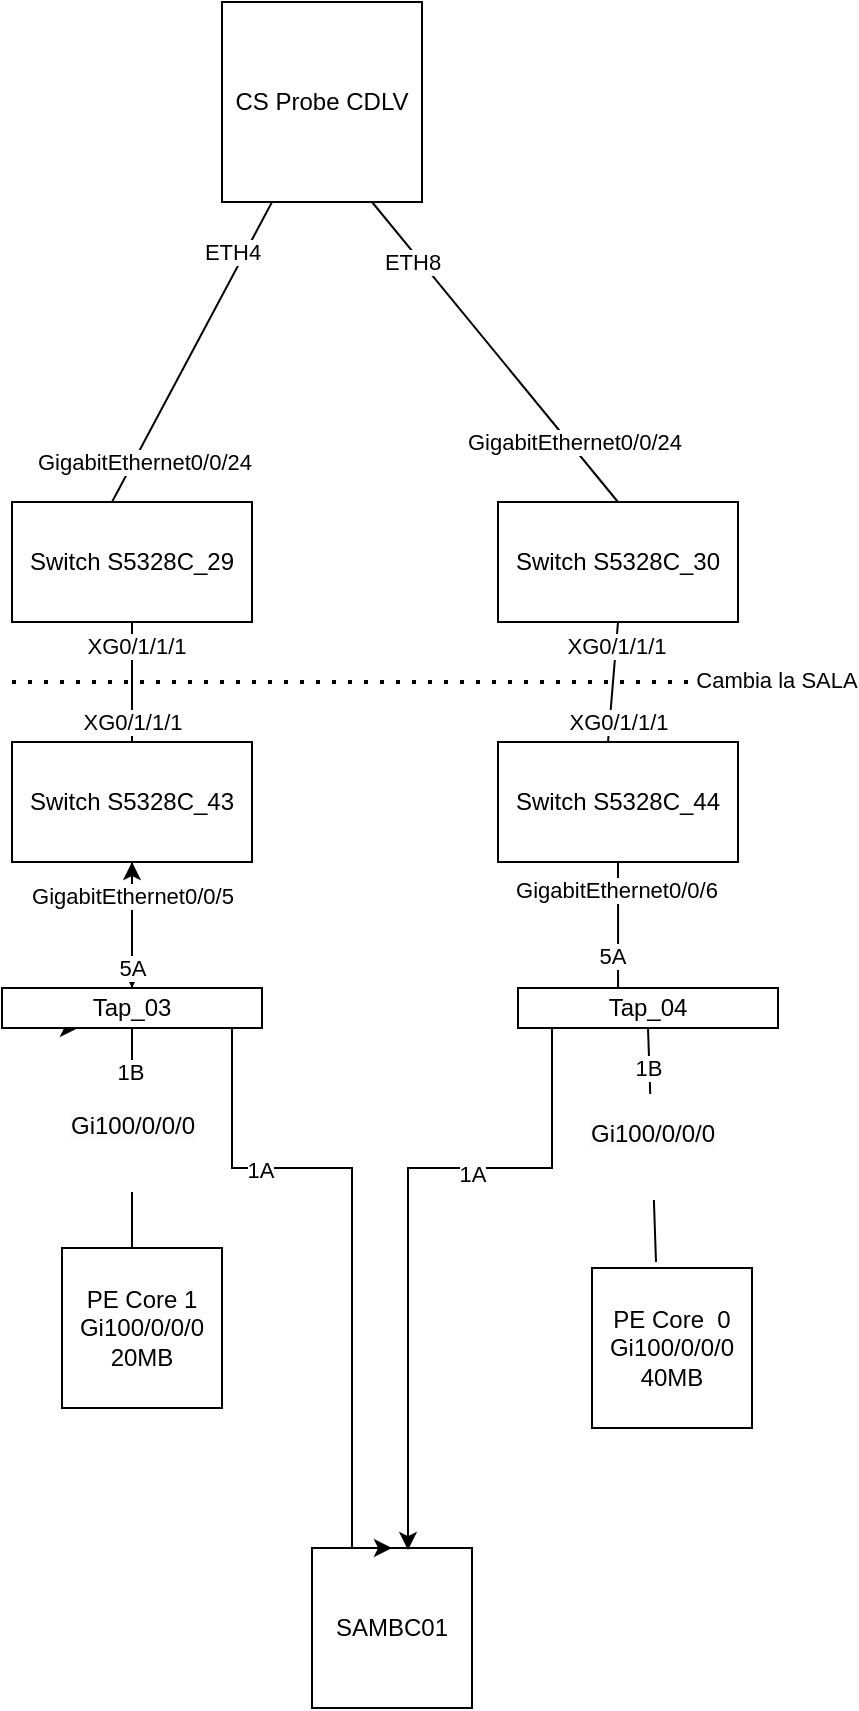<mxfile version="24.7.16">
  <diagram name="Seite-1" id="VowD8nEoyE8IBa-5U-1N">
    <mxGraphModel dx="2049" dy="1029" grid="1" gridSize="10" guides="1" tooltips="1" connect="1" arrows="1" fold="1" page="1" pageScale="1" pageWidth="827" pageHeight="1169" math="0" shadow="0">
      <root>
        <mxCell id="0" />
        <mxCell id="1" parent="0" />
        <mxCell id="gRkCcUe8Q8Bvcg7nnEys-2" value="CS Probe CDLV" style="whiteSpace=wrap;html=1;aspect=fixed;" vertex="1" parent="1">
          <mxGeometry x="125" y="40" width="100" height="100" as="geometry" />
        </mxCell>
        <mxCell id="gRkCcUe8Q8Bvcg7nnEys-4" value="SAMBC01" style="whiteSpace=wrap;html=1;aspect=fixed;" vertex="1" parent="1">
          <mxGeometry x="170" y="813" width="80" height="80" as="geometry" />
        </mxCell>
        <mxCell id="gRkCcUe8Q8Bvcg7nnEys-35" value="" style="edgeStyle=orthogonalEdgeStyle;rounded=0;orthogonalLoop=1;jettySize=auto;html=1;" edge="1" parent="1" source="gRkCcUe8Q8Bvcg7nnEys-7" target="gRkCcUe8Q8Bvcg7nnEys-10">
          <mxGeometry relative="1" as="geometry" />
        </mxCell>
        <mxCell id="gRkCcUe8Q8Bvcg7nnEys-37" style="edgeStyle=orthogonalEdgeStyle;rounded=0;orthogonalLoop=1;jettySize=auto;html=1;exitX=0.25;exitY=1;exitDx=0;exitDy=0;" edge="1" parent="1" source="gRkCcUe8Q8Bvcg7nnEys-7">
          <mxGeometry relative="1" as="geometry">
            <mxPoint x="53" y="553" as="targetPoint" />
          </mxGeometry>
        </mxCell>
        <mxCell id="gRkCcUe8Q8Bvcg7nnEys-40" style="edgeStyle=orthogonalEdgeStyle;rounded=0;orthogonalLoop=1;jettySize=auto;html=1;exitX=0.75;exitY=1;exitDx=0;exitDy=0;entryX=0.5;entryY=0;entryDx=0;entryDy=0;" edge="1" parent="1" source="gRkCcUe8Q8Bvcg7nnEys-7" target="gRkCcUe8Q8Bvcg7nnEys-4">
          <mxGeometry relative="1" as="geometry">
            <Array as="points">
              <mxPoint x="130" y="553" />
              <mxPoint x="130" y="623" />
              <mxPoint x="190" y="623" />
              <mxPoint x="190" y="813" />
            </Array>
          </mxGeometry>
        </mxCell>
        <mxCell id="gRkCcUe8Q8Bvcg7nnEys-44" value="1A" style="edgeLabel;html=1;align=center;verticalAlign=middle;resizable=0;points=[];" vertex="1" connectable="0" parent="gRkCcUe8Q8Bvcg7nnEys-40">
          <mxGeometry x="-0.438" y="-1" relative="1" as="geometry">
            <mxPoint x="1" as="offset" />
          </mxGeometry>
        </mxCell>
        <mxCell id="gRkCcUe8Q8Bvcg7nnEys-7" value="Tap_03" style="rounded=0;whiteSpace=wrap;html=1;" vertex="1" parent="1">
          <mxGeometry x="15" y="533" width="130" height="20" as="geometry" />
        </mxCell>
        <mxCell id="gRkCcUe8Q8Bvcg7nnEys-42" style="edgeStyle=orthogonalEdgeStyle;rounded=0;orthogonalLoop=1;jettySize=auto;html=1;exitX=0.25;exitY=1;exitDx=0;exitDy=0;entryX=0.6;entryY=0.013;entryDx=0;entryDy=0;entryPerimeter=0;" edge="1" parent="1" source="gRkCcUe8Q8Bvcg7nnEys-8" target="gRkCcUe8Q8Bvcg7nnEys-4">
          <mxGeometry relative="1" as="geometry">
            <mxPoint x="220" y="803" as="targetPoint" />
            <Array as="points">
              <mxPoint x="290" y="553" />
              <mxPoint x="290" y="623" />
              <mxPoint x="218" y="623" />
            </Array>
          </mxGeometry>
        </mxCell>
        <mxCell id="gRkCcUe8Q8Bvcg7nnEys-45" value="1A" style="edgeLabel;html=1;align=center;verticalAlign=middle;resizable=0;points=[];" vertex="1" connectable="0" parent="gRkCcUe8Q8Bvcg7nnEys-42">
          <mxGeometry x="-0.28" y="3" relative="1" as="geometry">
            <mxPoint as="offset" />
          </mxGeometry>
        </mxCell>
        <mxCell id="gRkCcUe8Q8Bvcg7nnEys-8" value="Tap_04" style="rounded=0;whiteSpace=wrap;html=1;" vertex="1" parent="1">
          <mxGeometry x="273" y="533" width="130" height="20" as="geometry" />
        </mxCell>
        <mxCell id="gRkCcUe8Q8Bvcg7nnEys-34" value="" style="edgeStyle=orthogonalEdgeStyle;rounded=0;orthogonalLoop=1;jettySize=auto;html=1;" edge="1" parent="1" source="gRkCcUe8Q8Bvcg7nnEys-10" target="gRkCcUe8Q8Bvcg7nnEys-7">
          <mxGeometry relative="1" as="geometry" />
        </mxCell>
        <mxCell id="gRkCcUe8Q8Bvcg7nnEys-10" value="Switch S5328C_43" style="rounded=0;whiteSpace=wrap;html=1;" vertex="1" parent="1">
          <mxGeometry x="20" y="410" width="120" height="60" as="geometry" />
        </mxCell>
        <mxCell id="gRkCcUe8Q8Bvcg7nnEys-11" value="Switch S5328C_44" style="rounded=0;whiteSpace=wrap;html=1;" vertex="1" parent="1">
          <mxGeometry x="263" y="410" width="120" height="60" as="geometry" />
        </mxCell>
        <mxCell id="gRkCcUe8Q8Bvcg7nnEys-12" value="" style="endArrow=none;html=1;rounded=0;entryX=0.5;entryY=1;entryDx=0;entryDy=0;" edge="1" parent="1" target="gRkCcUe8Q8Bvcg7nnEys-10">
          <mxGeometry width="50" height="50" relative="1" as="geometry">
            <mxPoint x="80" y="500" as="sourcePoint" />
            <mxPoint x="130" y="450" as="targetPoint" />
          </mxGeometry>
        </mxCell>
        <mxCell id="gRkCcUe8Q8Bvcg7nnEys-36" value="5A" style="edgeLabel;html=1;align=center;verticalAlign=middle;resizable=0;points=[];" vertex="1" connectable="0" parent="gRkCcUe8Q8Bvcg7nnEys-12">
          <mxGeometry x="0.133" relative="1" as="geometry">
            <mxPoint y="40" as="offset" />
          </mxGeometry>
        </mxCell>
        <mxCell id="gRkCcUe8Q8Bvcg7nnEys-60" value="GigabitEthernet0/0/5" style="edgeLabel;html=1;align=center;verticalAlign=middle;resizable=0;points=[];" vertex="1" connectable="0" parent="gRkCcUe8Q8Bvcg7nnEys-12">
          <mxGeometry x="-0.145" relative="1" as="geometry">
            <mxPoint as="offset" />
          </mxGeometry>
        </mxCell>
        <mxCell id="gRkCcUe8Q8Bvcg7nnEys-13" value="5A" style="endArrow=none;html=1;rounded=0;entryX=0.5;entryY=1;entryDx=0;entryDy=0;exitX=0.385;exitY=0;exitDx=0;exitDy=0;exitPerimeter=0;" edge="1" parent="1" source="gRkCcUe8Q8Bvcg7nnEys-8" target="gRkCcUe8Q8Bvcg7nnEys-11">
          <mxGeometry x="-0.496" y="3" width="50" height="50" relative="1" as="geometry">
            <mxPoint x="183" y="510" as="sourcePoint" />
            <mxPoint x="183" y="480" as="targetPoint" />
            <mxPoint as="offset" />
          </mxGeometry>
        </mxCell>
        <mxCell id="gRkCcUe8Q8Bvcg7nnEys-61" value="GigabitEthernet0/0/6" style="edgeLabel;html=1;align=center;verticalAlign=middle;resizable=0;points=[];" vertex="1" connectable="0" parent="gRkCcUe8Q8Bvcg7nnEys-13">
          <mxGeometry x="0.564" y="1" relative="1" as="geometry">
            <mxPoint as="offset" />
          </mxGeometry>
        </mxCell>
        <mxCell id="gRkCcUe8Q8Bvcg7nnEys-14" value="Switch S5328C_29" style="rounded=0;whiteSpace=wrap;html=1;" vertex="1" parent="1">
          <mxGeometry x="20" y="290" width="120" height="60" as="geometry" />
        </mxCell>
        <mxCell id="gRkCcUe8Q8Bvcg7nnEys-15" value="Switch S5328C_30" style="rounded=0;whiteSpace=wrap;html=1;" vertex="1" parent="1">
          <mxGeometry x="263" y="290" width="120" height="60" as="geometry" />
        </mxCell>
        <mxCell id="gRkCcUe8Q8Bvcg7nnEys-16" value="" style="endArrow=none;html=1;rounded=0;entryX=0.25;entryY=1;entryDx=0;entryDy=0;" edge="1" parent="1" target="gRkCcUe8Q8Bvcg7nnEys-2">
          <mxGeometry width="50" height="50" relative="1" as="geometry">
            <mxPoint x="70" y="290" as="sourcePoint" />
            <mxPoint x="117.5" y="210" as="targetPoint" />
          </mxGeometry>
        </mxCell>
        <mxCell id="gRkCcUe8Q8Bvcg7nnEys-55" value="GigabitEthernet0/0/24" style="edgeLabel;html=1;align=center;verticalAlign=middle;resizable=0;points=[];" vertex="1" connectable="0" parent="gRkCcUe8Q8Bvcg7nnEys-16">
          <mxGeometry x="0.486" y="-1" relative="1" as="geometry">
            <mxPoint x="-45" y="91" as="offset" />
          </mxGeometry>
        </mxCell>
        <mxCell id="gRkCcUe8Q8Bvcg7nnEys-57" value="ETH4" style="edgeLabel;html=1;align=center;verticalAlign=middle;resizable=0;points=[];" vertex="1" connectable="0" parent="gRkCcUe8Q8Bvcg7nnEys-16">
          <mxGeometry x="0.684" y="-1" relative="1" as="geometry">
            <mxPoint x="-8" as="offset" />
          </mxGeometry>
        </mxCell>
        <mxCell id="gRkCcUe8Q8Bvcg7nnEys-17" value="" style="endArrow=none;html=1;rounded=0;exitX=0.5;exitY=0;exitDx=0;exitDy=0;entryX=0.75;entryY=1;entryDx=0;entryDy=0;" edge="1" parent="1" source="gRkCcUe8Q8Bvcg7nnEys-15" target="gRkCcUe8Q8Bvcg7nnEys-2">
          <mxGeometry width="50" height="50" relative="1" as="geometry">
            <mxPoint x="213.5" y="290" as="sourcePoint" />
            <mxPoint x="263" y="210" as="targetPoint" />
          </mxGeometry>
        </mxCell>
        <mxCell id="gRkCcUe8Q8Bvcg7nnEys-53" value="GigabitEthernet0/0/24" style="edgeLabel;html=1;align=center;verticalAlign=middle;resizable=0;points=[];" vertex="1" connectable="0" parent="gRkCcUe8Q8Bvcg7nnEys-17">
          <mxGeometry x="0.631" y="2" relative="1" as="geometry">
            <mxPoint x="79" y="91" as="offset" />
          </mxGeometry>
        </mxCell>
        <mxCell id="gRkCcUe8Q8Bvcg7nnEys-58" value="ETH8" style="edgeLabel;html=1;align=center;verticalAlign=middle;resizable=0;points=[];" vertex="1" connectable="0" parent="gRkCcUe8Q8Bvcg7nnEys-17">
          <mxGeometry x="0.71" y="-3" relative="1" as="geometry">
            <mxPoint y="10" as="offset" />
          </mxGeometry>
        </mxCell>
        <mxCell id="gRkCcUe8Q8Bvcg7nnEys-18" value="XG0/1/1/1" style="endArrow=none;html=1;rounded=0;entryX=0.5;entryY=1;entryDx=0;entryDy=0;" edge="1" parent="1" target="gRkCcUe8Q8Bvcg7nnEys-14">
          <mxGeometry x="-0.667" width="50" height="50" relative="1" as="geometry">
            <mxPoint x="80" y="410" as="sourcePoint" />
            <mxPoint x="130" y="360" as="targetPoint" />
            <mxPoint as="offset" />
          </mxGeometry>
        </mxCell>
        <mxCell id="gRkCcUe8Q8Bvcg7nnEys-50" value="XG0/1/1/1" style="edgeLabel;html=1;align=center;verticalAlign=middle;resizable=0;points=[];" vertex="1" connectable="0" parent="gRkCcUe8Q8Bvcg7nnEys-18">
          <mxGeometry x="0.6" y="-2" relative="1" as="geometry">
            <mxPoint as="offset" />
          </mxGeometry>
        </mxCell>
        <mxCell id="gRkCcUe8Q8Bvcg7nnEys-19" value="" style="endArrow=none;html=1;rounded=0;entryX=0.5;entryY=1;entryDx=0;entryDy=0;" edge="1" parent="1" target="gRkCcUe8Q8Bvcg7nnEys-15">
          <mxGeometry width="50" height="50" relative="1" as="geometry">
            <mxPoint x="318" y="410" as="sourcePoint" />
            <mxPoint x="313" y="360" as="targetPoint" />
          </mxGeometry>
        </mxCell>
        <mxCell id="gRkCcUe8Q8Bvcg7nnEys-51" value="XG0/1/1/1" style="edgeLabel;html=1;align=center;verticalAlign=middle;resizable=0;points=[];" vertex="1" connectable="0" parent="gRkCcUe8Q8Bvcg7nnEys-19">
          <mxGeometry x="0.6" relative="1" as="geometry">
            <mxPoint as="offset" />
          </mxGeometry>
        </mxCell>
        <mxCell id="gRkCcUe8Q8Bvcg7nnEys-20" value="PE Core 1&lt;div&gt;Gi100/0/0/0&lt;/div&gt;&lt;div&gt;20MB&lt;/div&gt;" style="whiteSpace=wrap;html=1;aspect=fixed;" vertex="1" parent="1">
          <mxGeometry x="45" y="663" width="80" height="80" as="geometry" />
        </mxCell>
        <mxCell id="gRkCcUe8Q8Bvcg7nnEys-21" value="PE Core&amp;nbsp; 0&lt;div&gt;Gi100/0/0/0&lt;br&gt;&lt;/div&gt;&lt;div&gt;40MB&lt;/div&gt;" style="whiteSpace=wrap;html=1;aspect=fixed;" vertex="1" parent="1">
          <mxGeometry x="310" y="673" width="80" height="80" as="geometry" />
        </mxCell>
        <mxCell id="gRkCcUe8Q8Bvcg7nnEys-26" value="&#xa;&lt;span style=&quot;color: rgb(0, 0, 0); font-family: Helvetica; font-size: 12px; font-style: normal; font-variant-ligatures: normal; font-variant-caps: normal; font-weight: 400; letter-spacing: normal; orphans: 2; text-align: center; text-indent: 0px; text-transform: none; widows: 2; word-spacing: 0px; -webkit-text-stroke-width: 0px; white-space: normal; background-color: rgb(251, 251, 251); text-decoration-thickness: initial; text-decoration-style: initial; text-decoration-color: initial; display: inline !important; float: none;&quot;&gt;Gi100/0/0/0&lt;/span&gt;&#xa;&#xa;" style="endArrow=none;html=1;rounded=0;entryX=0.5;entryY=1;entryDx=0;entryDy=0;" edge="1" parent="1" target="gRkCcUe8Q8Bvcg7nnEys-7">
          <mxGeometry width="50" height="50" relative="1" as="geometry">
            <mxPoint x="80" y="663" as="sourcePoint" />
            <mxPoint x="130" y="613" as="targetPoint" />
          </mxGeometry>
        </mxCell>
        <mxCell id="gRkCcUe8Q8Bvcg7nnEys-28" value="1B" style="edgeLabel;html=1;align=center;verticalAlign=middle;resizable=0;points=[];" vertex="1" connectable="0" parent="gRkCcUe8Q8Bvcg7nnEys-26">
          <mxGeometry x="0.599" y="1" relative="1" as="geometry">
            <mxPoint as="offset" />
          </mxGeometry>
        </mxCell>
        <mxCell id="gRkCcUe8Q8Bvcg7nnEys-27" value="&#xa;&lt;span style=&quot;color: rgb(0, 0, 0); font-family: Helvetica; font-size: 12px; font-style: normal; font-variant-ligatures: normal; font-variant-caps: normal; font-weight: 400; letter-spacing: normal; orphans: 2; text-align: center; text-indent: 0px; text-transform: none; widows: 2; word-spacing: 0px; -webkit-text-stroke-width: 0px; white-space: normal; background-color: rgb(251, 251, 251); text-decoration-thickness: initial; text-decoration-style: initial; text-decoration-color: initial; display: inline !important; float: none;&quot;&gt;Gi100/0/0/0&lt;/span&gt;&#xa;&#xa;" style="endArrow=none;html=1;rounded=0;entryX=0.5;entryY=1;entryDx=0;entryDy=0;exitX=0.4;exitY=-0.037;exitDx=0;exitDy=0;exitPerimeter=0;" edge="1" parent="1" source="gRkCcUe8Q8Bvcg7nnEys-21" target="gRkCcUe8Q8Bvcg7nnEys-8">
          <mxGeometry width="50" height="50" relative="1" as="geometry">
            <mxPoint x="335.5" y="663" as="sourcePoint" />
            <mxPoint x="338" y="563" as="targetPoint" />
          </mxGeometry>
        </mxCell>
        <mxCell id="gRkCcUe8Q8Bvcg7nnEys-30" value="1B" style="edgeLabel;html=1;align=center;verticalAlign=middle;resizable=0;points=[];" vertex="1" connectable="0" parent="gRkCcUe8Q8Bvcg7nnEys-27">
          <mxGeometry x="0.666" y="1" relative="1" as="geometry">
            <mxPoint as="offset" />
          </mxGeometry>
        </mxCell>
        <mxCell id="gRkCcUe8Q8Bvcg7nnEys-48" value="" style="endArrow=none;dashed=1;html=1;dashPattern=1 3;strokeWidth=2;rounded=0;" edge="1" parent="1">
          <mxGeometry width="50" height="50" relative="1" as="geometry">
            <mxPoint x="20" y="380" as="sourcePoint" />
            <mxPoint x="410" y="380" as="targetPoint" />
          </mxGeometry>
        </mxCell>
        <mxCell id="gRkCcUe8Q8Bvcg7nnEys-49" value="XG0/1/1/1" style="edgeLabel;html=1;align=center;verticalAlign=middle;resizable=0;points=[];" vertex="1" connectable="0" parent="gRkCcUe8Q8Bvcg7nnEys-48">
          <mxGeometry x="0.579" y="-5" relative="1" as="geometry">
            <mxPoint x="-5" y="15" as="offset" />
          </mxGeometry>
        </mxCell>
        <mxCell id="gRkCcUe8Q8Bvcg7nnEys-62" value="Cambia la SALA" style="edgeLabel;html=1;align=center;verticalAlign=middle;resizable=0;points=[];" vertex="1" connectable="0" parent="gRkCcUe8Q8Bvcg7nnEys-48">
          <mxGeometry x="0.957" y="1" relative="1" as="geometry">
            <mxPoint as="offset" />
          </mxGeometry>
        </mxCell>
      </root>
    </mxGraphModel>
  </diagram>
</mxfile>
